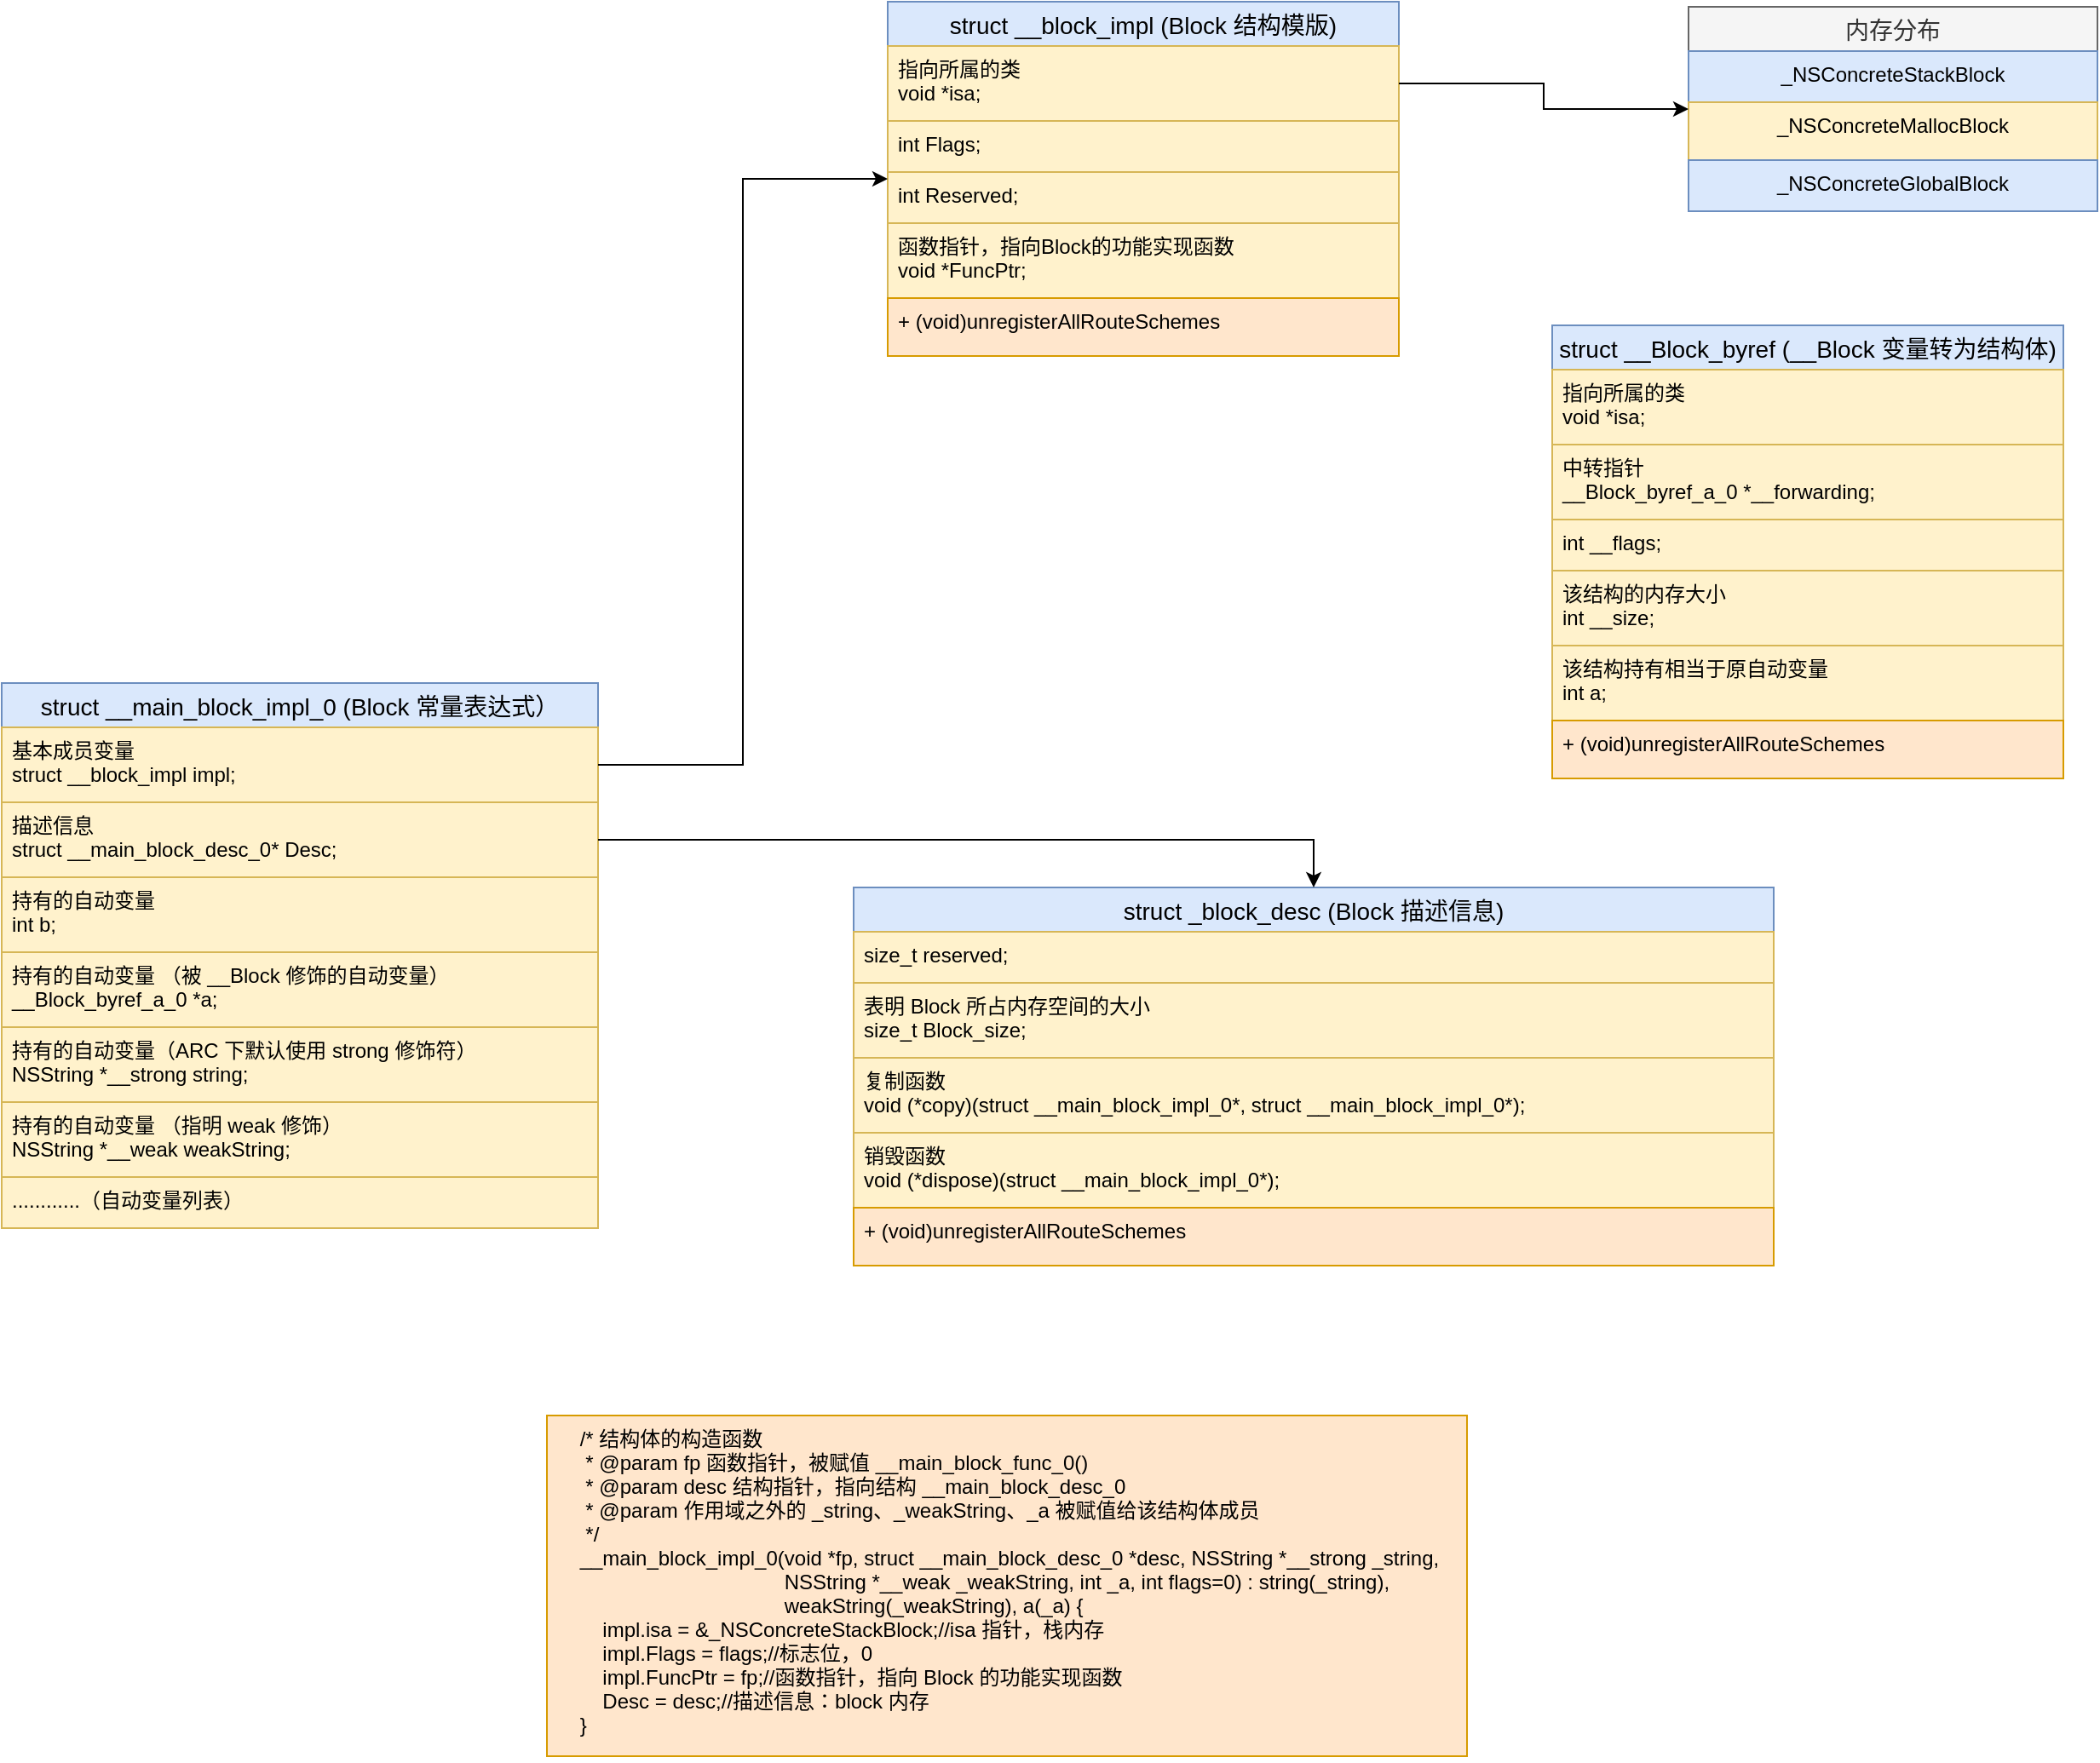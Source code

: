 <mxfile version="14.2.5" type="github">
  <diagram id="Z_vtIWiA2Z4DGgmFAXWv" name="第 1 页">
    <mxGraphModel dx="3546" dy="3356" grid="1" gridSize="10" guides="1" tooltips="1" connect="1" arrows="1" fold="1" page="1" pageScale="1" pageWidth="827" pageHeight="1169" math="0" shadow="0">
      <root>
        <mxCell id="0" />
        <mxCell id="1" parent="0" />
        <mxCell id="Qf7mrLX4ehlygZzWy5H2-1" value="struct __block_impl (Block 结构模版)" style="swimlane;fontStyle=0;childLayout=stackLayout;horizontal=1;startSize=26;horizontalStack=0;resizeParent=1;resizeParentMax=0;resizeLast=0;collapsible=1;marginBottom=0;align=center;fontSize=14;strokeColor=#6c8ebf;fillColor=#dae8fc;" vertex="1" parent="1">
          <mxGeometry x="-550" y="-1210" width="300" height="208" as="geometry">
            <mxRectangle x="500" y="280" width="160" height="26" as="alternateBounds" />
          </mxGeometry>
        </mxCell>
        <mxCell id="Qf7mrLX4ehlygZzWy5H2-2" value="指向所属的类&#xa;void *isa;" style="text;strokeColor=#d6b656;fillColor=#fff2cc;spacingLeft=4;spacingRight=4;overflow=hidden;rotatable=0;points=[[0,0.5],[1,0.5]];portConstraint=eastwest;fontSize=12;" vertex="1" parent="Qf7mrLX4ehlygZzWy5H2-1">
          <mxGeometry y="26" width="300" height="44" as="geometry" />
        </mxCell>
        <mxCell id="Qf7mrLX4ehlygZzWy5H2-3" value="int Flags;" style="text;strokeColor=#d6b656;fillColor=#fff2cc;spacingLeft=4;spacingRight=4;overflow=hidden;rotatable=0;points=[[0,0.5],[1,0.5]];portConstraint=eastwest;fontSize=12;" vertex="1" parent="Qf7mrLX4ehlygZzWy5H2-1">
          <mxGeometry y="70" width="300" height="30" as="geometry" />
        </mxCell>
        <mxCell id="Qf7mrLX4ehlygZzWy5H2-8" value="int Reserved;" style="text;strokeColor=#d6b656;fillColor=#fff2cc;spacingLeft=4;spacingRight=4;overflow=hidden;rotatable=0;points=[[0,0.5],[1,0.5]];portConstraint=eastwest;fontSize=12;" vertex="1" parent="Qf7mrLX4ehlygZzWy5H2-1">
          <mxGeometry y="100" width="300" height="30" as="geometry" />
        </mxCell>
        <mxCell id="Qf7mrLX4ehlygZzWy5H2-9" value="函数指针，指向Block的功能实现函数&#xa;void *FuncPtr;" style="text;strokeColor=#d6b656;fillColor=#fff2cc;spacingLeft=4;spacingRight=4;overflow=hidden;rotatable=0;points=[[0,0.5],[1,0.5]];portConstraint=eastwest;fontSize=12;" vertex="1" parent="Qf7mrLX4ehlygZzWy5H2-1">
          <mxGeometry y="130" width="300" height="44" as="geometry" />
        </mxCell>
        <mxCell id="Qf7mrLX4ehlygZzWy5H2-7" value="+ (void)unregisterAllRouteSchemes" style="text;strokeColor=#d79b00;fillColor=#ffe6cc;spacingLeft=4;spacingRight=4;overflow=hidden;rotatable=0;points=[[0,0.5],[1,0.5]];portConstraint=eastwest;fontSize=12;" vertex="1" parent="Qf7mrLX4ehlygZzWy5H2-1">
          <mxGeometry y="174" width="300" height="34" as="geometry" />
        </mxCell>
        <mxCell id="Qf7mrLX4ehlygZzWy5H2-10" value="struct _block_desc (Block 描述信息)" style="swimlane;fontStyle=0;childLayout=stackLayout;horizontal=1;startSize=26;horizontalStack=0;resizeParent=1;resizeParentMax=0;resizeLast=0;collapsible=1;marginBottom=0;align=center;fontSize=14;strokeColor=#6c8ebf;fillColor=#dae8fc;" vertex="1" parent="1">
          <mxGeometry x="-570" y="-690" width="540" height="222" as="geometry">
            <mxRectangle x="500" y="280" width="160" height="26" as="alternateBounds" />
          </mxGeometry>
        </mxCell>
        <mxCell id="Qf7mrLX4ehlygZzWy5H2-16" value="size_t reserved;" style="text;strokeColor=#d6b656;fillColor=#fff2cc;spacingLeft=4;spacingRight=4;overflow=hidden;rotatable=0;points=[[0,0.5],[1,0.5]];portConstraint=eastwest;fontSize=12;" vertex="1" parent="Qf7mrLX4ehlygZzWy5H2-10">
          <mxGeometry y="26" width="540" height="30" as="geometry" />
        </mxCell>
        <mxCell id="Qf7mrLX4ehlygZzWy5H2-11" value="表明 Block 所占内存空间的大小&#xa;size_t Block_size;" style="text;strokeColor=#d6b656;fillColor=#fff2cc;spacingLeft=4;spacingRight=4;overflow=hidden;rotatable=0;points=[[0,0.5],[1,0.5]];portConstraint=eastwest;fontSize=12;" vertex="1" parent="Qf7mrLX4ehlygZzWy5H2-10">
          <mxGeometry y="56" width="540" height="44" as="geometry" />
        </mxCell>
        <mxCell id="Qf7mrLX4ehlygZzWy5H2-13" value="复制函数&#xa;void (*copy)(struct __main_block_impl_0*, struct __main_block_impl_0*);" style="text;strokeColor=#d6b656;fillColor=#fff2cc;spacingLeft=4;spacingRight=4;overflow=hidden;rotatable=0;points=[[0,0.5],[1,0.5]];portConstraint=eastwest;fontSize=12;" vertex="1" parent="Qf7mrLX4ehlygZzWy5H2-10">
          <mxGeometry y="100" width="540" height="44" as="geometry" />
        </mxCell>
        <mxCell id="Qf7mrLX4ehlygZzWy5H2-14" value="销毁函数&#xa;void (*dispose)(struct __main_block_impl_0*);" style="text;strokeColor=#d6b656;fillColor=#fff2cc;spacingLeft=4;spacingRight=4;overflow=hidden;rotatable=0;points=[[0,0.5],[1,0.5]];portConstraint=eastwest;fontSize=12;" vertex="1" parent="Qf7mrLX4ehlygZzWy5H2-10">
          <mxGeometry y="144" width="540" height="44" as="geometry" />
        </mxCell>
        <mxCell id="Qf7mrLX4ehlygZzWy5H2-15" value="+ (void)unregisterAllRouteSchemes" style="text;strokeColor=#d79b00;fillColor=#ffe6cc;spacingLeft=4;spacingRight=4;overflow=hidden;rotatable=0;points=[[0,0.5],[1,0.5]];portConstraint=eastwest;fontSize=12;" vertex="1" parent="Qf7mrLX4ehlygZzWy5H2-10">
          <mxGeometry y="188" width="540" height="34" as="geometry" />
        </mxCell>
        <mxCell id="Qf7mrLX4ehlygZzWy5H2-17" value="struct __Block_byref (__Block 变量转为结构体)" style="swimlane;fontStyle=0;childLayout=stackLayout;horizontal=1;startSize=26;horizontalStack=0;resizeParent=1;resizeParentMax=0;resizeLast=0;collapsible=1;marginBottom=0;align=center;fontSize=14;strokeColor=#6c8ebf;fillColor=#dae8fc;" vertex="1" parent="1">
          <mxGeometry x="-160" y="-1020" width="300" height="266" as="geometry">
            <mxRectangle x="500" y="280" width="160" height="26" as="alternateBounds" />
          </mxGeometry>
        </mxCell>
        <mxCell id="Qf7mrLX4ehlygZzWy5H2-18" value="指向所属的类&#xa;void *isa;" style="text;strokeColor=#d6b656;fillColor=#fff2cc;spacingLeft=4;spacingRight=4;overflow=hidden;rotatable=0;points=[[0,0.5],[1,0.5]];portConstraint=eastwest;fontSize=12;" vertex="1" parent="Qf7mrLX4ehlygZzWy5H2-17">
          <mxGeometry y="26" width="300" height="44" as="geometry" />
        </mxCell>
        <mxCell id="Qf7mrLX4ehlygZzWy5H2-21" value="中转指针&#xa;__Block_byref_a_0 *__forwarding;" style="text;strokeColor=#d6b656;fillColor=#fff2cc;spacingLeft=4;spacingRight=4;overflow=hidden;rotatable=0;points=[[0,0.5],[1,0.5]];portConstraint=eastwest;fontSize=12;" vertex="1" parent="Qf7mrLX4ehlygZzWy5H2-17">
          <mxGeometry y="70" width="300" height="44" as="geometry" />
        </mxCell>
        <mxCell id="Qf7mrLX4ehlygZzWy5H2-19" value="int __flags;" style="text;strokeColor=#d6b656;fillColor=#fff2cc;spacingLeft=4;spacingRight=4;overflow=hidden;rotatable=0;points=[[0,0.5],[1,0.5]];portConstraint=eastwest;fontSize=12;" vertex="1" parent="Qf7mrLX4ehlygZzWy5H2-17">
          <mxGeometry y="114" width="300" height="30" as="geometry" />
        </mxCell>
        <mxCell id="Qf7mrLX4ehlygZzWy5H2-23" value="该结构的内存大小&#xa;int __size;" style="text;strokeColor=#d6b656;fillColor=#fff2cc;spacingLeft=4;spacingRight=4;overflow=hidden;rotatable=0;points=[[0,0.5],[1,0.5]];portConstraint=eastwest;fontSize=12;" vertex="1" parent="Qf7mrLX4ehlygZzWy5H2-17">
          <mxGeometry y="144" width="300" height="44" as="geometry" />
        </mxCell>
        <mxCell id="Qf7mrLX4ehlygZzWy5H2-24" value="该结构持有相当于原自动变量&#xa;int a;" style="text;strokeColor=#d6b656;fillColor=#fff2cc;spacingLeft=4;spacingRight=4;overflow=hidden;rotatable=0;points=[[0,0.5],[1,0.5]];portConstraint=eastwest;fontSize=12;" vertex="1" parent="Qf7mrLX4ehlygZzWy5H2-17">
          <mxGeometry y="188" width="300" height="44" as="geometry" />
        </mxCell>
        <mxCell id="Qf7mrLX4ehlygZzWy5H2-22" value="+ (void)unregisterAllRouteSchemes" style="text;strokeColor=#d79b00;fillColor=#ffe6cc;spacingLeft=4;spacingRight=4;overflow=hidden;rotatable=0;points=[[0,0.5],[1,0.5]];portConstraint=eastwest;fontSize=12;" vertex="1" parent="Qf7mrLX4ehlygZzWy5H2-17">
          <mxGeometry y="232" width="300" height="34" as="geometry" />
        </mxCell>
        <mxCell id="Qf7mrLX4ehlygZzWy5H2-25" value="struct __main_block_impl_0 (Block 常量表达式）" style="swimlane;fontStyle=0;childLayout=stackLayout;horizontal=1;startSize=26;horizontalStack=0;resizeParent=1;resizeParentMax=0;resizeLast=0;collapsible=1;marginBottom=0;align=center;fontSize=14;strokeColor=#6c8ebf;fillColor=#dae8fc;" vertex="1" parent="1">
          <mxGeometry x="-1070" y="-810" width="350" height="320" as="geometry">
            <mxRectangle x="500" y="280" width="160" height="26" as="alternateBounds" />
          </mxGeometry>
        </mxCell>
        <mxCell id="Qf7mrLX4ehlygZzWy5H2-26" value="基本成员变量&#xa;struct __block_impl impl;" style="text;strokeColor=#d6b656;fillColor=#fff2cc;spacingLeft=4;spacingRight=4;overflow=hidden;rotatable=0;points=[[0,0.5],[1,0.5]];portConstraint=eastwest;fontSize=12;" vertex="1" parent="Qf7mrLX4ehlygZzWy5H2-25">
          <mxGeometry y="26" width="350" height="44" as="geometry" />
        </mxCell>
        <mxCell id="Qf7mrLX4ehlygZzWy5H2-29" value="描述信息&#xa;struct __main_block_desc_0* Desc;" style="text;strokeColor=#d6b656;fillColor=#fff2cc;spacingLeft=4;spacingRight=4;overflow=hidden;rotatable=0;points=[[0,0.5],[1,0.5]];portConstraint=eastwest;fontSize=12;" vertex="1" parent="Qf7mrLX4ehlygZzWy5H2-25">
          <mxGeometry y="70" width="350" height="44" as="geometry" />
        </mxCell>
        <mxCell id="Qf7mrLX4ehlygZzWy5H2-33" value="持有的自动变量&#xa;int b;" style="text;strokeColor=#d6b656;fillColor=#fff2cc;spacingLeft=4;spacingRight=4;overflow=hidden;rotatable=0;points=[[0,0.5],[1,0.5]];portConstraint=eastwest;fontSize=12;" vertex="1" parent="Qf7mrLX4ehlygZzWy5H2-25">
          <mxGeometry y="114" width="350" height="44" as="geometry" />
        </mxCell>
        <mxCell id="Qf7mrLX4ehlygZzWy5H2-31" value="持有的自动变量 （被 __Block 修饰的自动变量）&#xa;__Block_byref_a_0 *a;" style="text;strokeColor=#d6b656;fillColor=#fff2cc;spacingLeft=4;spacingRight=4;overflow=hidden;rotatable=0;points=[[0,0.5],[1,0.5]];portConstraint=eastwest;fontSize=12;" vertex="1" parent="Qf7mrLX4ehlygZzWy5H2-25">
          <mxGeometry y="158" width="350" height="44" as="geometry" />
        </mxCell>
        <mxCell id="Qf7mrLX4ehlygZzWy5H2-34" value="持有的自动变量（ARC 下默认使用 strong 修饰符）&#xa;NSString *__strong string;" style="text;strokeColor=#d6b656;fillColor=#fff2cc;spacingLeft=4;spacingRight=4;overflow=hidden;rotatable=0;points=[[0,0.5],[1,0.5]];portConstraint=eastwest;fontSize=12;" vertex="1" parent="Qf7mrLX4ehlygZzWy5H2-25">
          <mxGeometry y="202" width="350" height="44" as="geometry" />
        </mxCell>
        <mxCell id="Qf7mrLX4ehlygZzWy5H2-35" value="持有的自动变量 （指明 weak 修饰）&#xa;NSString *__weak weakString;" style="text;strokeColor=#d6b656;fillColor=#fff2cc;spacingLeft=4;spacingRight=4;overflow=hidden;rotatable=0;points=[[0,0.5],[1,0.5]];portConstraint=eastwest;fontSize=12;" vertex="1" parent="Qf7mrLX4ehlygZzWy5H2-25">
          <mxGeometry y="246" width="350" height="44" as="geometry" />
        </mxCell>
        <mxCell id="Qf7mrLX4ehlygZzWy5H2-36" value="............（自动变量列表）" style="text;strokeColor=#d6b656;fillColor=#fff2cc;spacingLeft=4;spacingRight=4;overflow=hidden;rotatable=0;points=[[0,0.5],[1,0.5]];portConstraint=eastwest;fontSize=12;" vertex="1" parent="Qf7mrLX4ehlygZzWy5H2-25">
          <mxGeometry y="290" width="350" height="30" as="geometry" />
        </mxCell>
        <mxCell id="Qf7mrLX4ehlygZzWy5H2-32" value="    /* 结构体的构造函数&#xa;     * @param fp 函数指针，被赋值 __main_block_func_0()&#xa;     * @param desc 结构指针，指向结构 __main_block_desc_0&#xa;     * @param 作用域之外的 _string、_weakString、_a 被赋值给该结构体成员&#xa;     */&#xa;    __main_block_impl_0(void *fp, struct __main_block_desc_0 *desc, NSString *__strong _string, &#xa;                                        NSString *__weak _weakString, int _a, int flags=0) : string(_string), &#xa;                                        weakString(_weakString), a(_a) {&#xa;        impl.isa = &amp;_NSConcreteStackBlock;//isa 指针，栈内存&#xa;        impl.Flags = flags;//标志位，0&#xa;        impl.FuncPtr = fp;//函数指针，指向 Block 的功能实现函数&#xa;        Desc = desc;//描述信息：block 内存&#xa;    }" style="text;strokeColor=#d79b00;fillColor=#ffe6cc;spacingLeft=4;spacingRight=4;overflow=hidden;rotatable=0;points=[[0,0.5],[1,0.5]];portConstraint=eastwest;fontSize=12;" vertex="1" parent="1">
          <mxGeometry x="-750" y="-380" width="540" height="200" as="geometry" />
        </mxCell>
        <mxCell id="Qf7mrLX4ehlygZzWy5H2-37" style="edgeStyle=orthogonalEdgeStyle;rounded=0;orthogonalLoop=1;jettySize=auto;html=1;entryX=0;entryY=0.5;entryDx=0;entryDy=0;" edge="1" parent="1" source="Qf7mrLX4ehlygZzWy5H2-26" target="Qf7mrLX4ehlygZzWy5H2-1">
          <mxGeometry relative="1" as="geometry" />
        </mxCell>
        <mxCell id="Qf7mrLX4ehlygZzWy5H2-38" style="edgeStyle=orthogonalEdgeStyle;rounded=0;orthogonalLoop=1;jettySize=auto;html=1;" edge="1" parent="1" source="Qf7mrLX4ehlygZzWy5H2-29" target="Qf7mrLX4ehlygZzWy5H2-10">
          <mxGeometry relative="1" as="geometry" />
        </mxCell>
        <mxCell id="Qf7mrLX4ehlygZzWy5H2-39" value="内存分布" style="swimlane;fontStyle=0;childLayout=stackLayout;horizontal=1;startSize=26;horizontalStack=0;resizeParent=1;resizeParentMax=0;resizeLast=0;collapsible=1;marginBottom=0;align=center;fontSize=14;strokeColor=#666666;fillColor=#f5f5f5;fontColor=#333333;" vertex="1" parent="1">
          <mxGeometry x="-80" y="-1207" width="240" height="120" as="geometry">
            <mxRectangle x="500" y="280" width="160" height="26" as="alternateBounds" />
          </mxGeometry>
        </mxCell>
        <mxCell id="Qf7mrLX4ehlygZzWy5H2-40" value="_NSConcreteStackBlock" style="text;strokeColor=#6c8ebf;fillColor=#dae8fc;spacingLeft=4;spacingRight=4;overflow=hidden;rotatable=0;points=[[0,0.5],[1,0.5]];portConstraint=eastwest;fontSize=12;align=center;" vertex="1" parent="Qf7mrLX4ehlygZzWy5H2-39">
          <mxGeometry y="26" width="240" height="30" as="geometry" />
        </mxCell>
        <mxCell id="Qf7mrLX4ehlygZzWy5H2-41" value="_NSConcreteMallocBlock" style="text;strokeColor=#d6b656;fillColor=#fff2cc;spacingLeft=4;spacingRight=4;overflow=hidden;rotatable=0;points=[[0,0.5],[1,0.5]];portConstraint=eastwest;fontSize=12;align=center;" vertex="1" parent="Qf7mrLX4ehlygZzWy5H2-39">
          <mxGeometry y="56" width="240" height="34" as="geometry" />
        </mxCell>
        <mxCell id="Qf7mrLX4ehlygZzWy5H2-50" value="_NSConcreteGlobalBlock" style="text;strokeColor=#6c8ebf;fillColor=#dae8fc;spacingLeft=4;spacingRight=4;overflow=hidden;rotatable=0;points=[[0,0.5],[1,0.5]];portConstraint=eastwest;fontSize=12;align=center;" vertex="1" parent="Qf7mrLX4ehlygZzWy5H2-39">
          <mxGeometry y="90" width="240" height="30" as="geometry" />
        </mxCell>
        <mxCell id="Qf7mrLX4ehlygZzWy5H2-49" style="edgeStyle=orthogonalEdgeStyle;rounded=0;orthogonalLoop=1;jettySize=auto;html=1;entryX=0;entryY=0.5;entryDx=0;entryDy=0;" edge="1" parent="1" source="Qf7mrLX4ehlygZzWy5H2-2" target="Qf7mrLX4ehlygZzWy5H2-39">
          <mxGeometry relative="1" as="geometry" />
        </mxCell>
      </root>
    </mxGraphModel>
  </diagram>
</mxfile>
